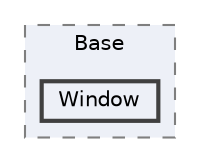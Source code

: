 digraph "003_Item/Window/Base/Window"
{
 // LATEX_PDF_SIZE
  bgcolor="transparent";
  edge [fontname=Helvetica,fontsize=10,labelfontname=Helvetica,labelfontsize=10];
  node [fontname=Helvetica,fontsize=10,shape=box,height=0.2,width=0.4];
  compound=true
  subgraph clusterdir_098854f8a7fda785bc1bbc6dfac13912 {
    graph [ bgcolor="#edf0f7", pencolor="grey50", label="Base", fontname=Helvetica,fontsize=10 style="filled,dashed", URL="dir_098854f8a7fda785bc1bbc6dfac13912.html",tooltip=""]
  dir_06eff052e46324a811a86c302391ea9c [label="Window", fillcolor="#edf0f7", color="grey25", style="filled,bold", URL="dir_06eff052e46324a811a86c302391ea9c.html",tooltip=""];
  }
}
